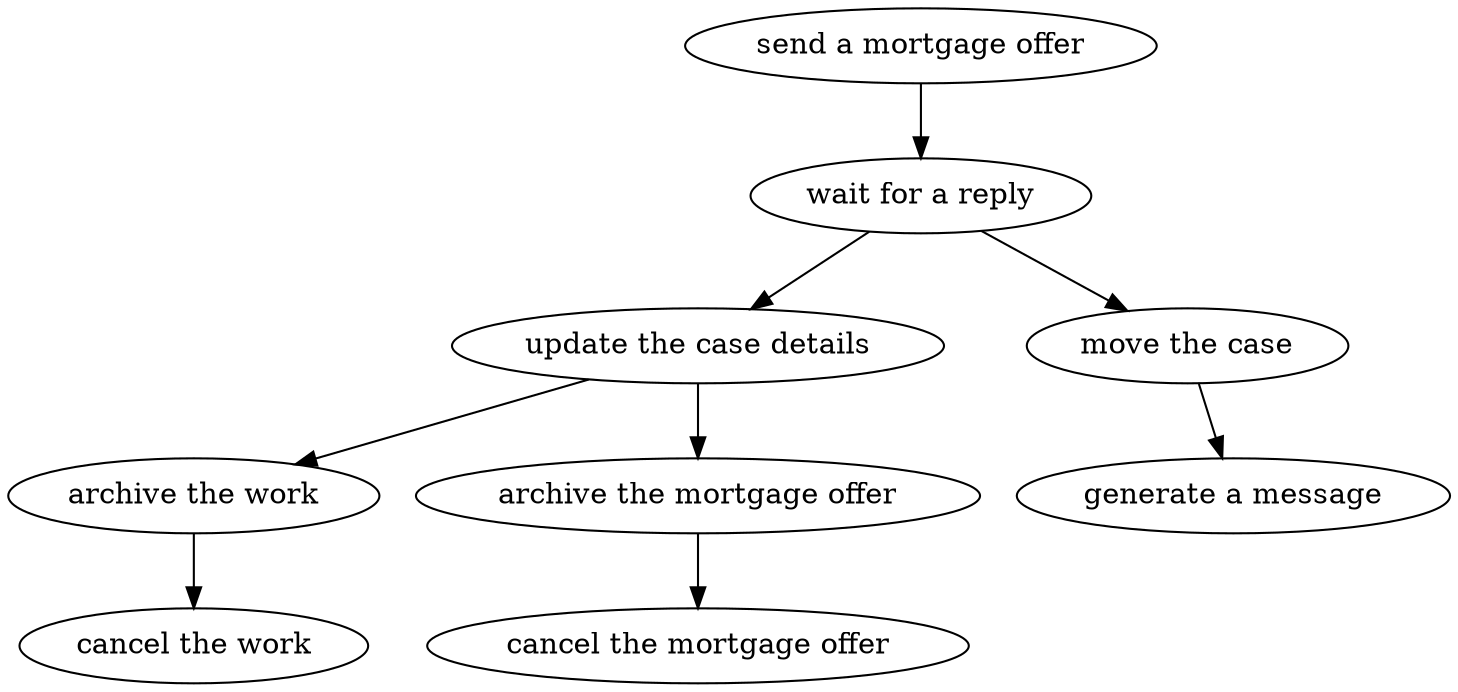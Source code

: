 strict digraph "doc-9.2" {
	graph [name="doc-9.2"];
	"send a mortgage offer"	[attrs="{'type': 'Activity', 'label': 'send a mortgage offer'}"];
	"wait for a reply"	[attrs="{'type': 'Activity', 'label': 'wait for a reply'}"];
	"send a mortgage offer" -> "wait for a reply"	[attrs="{'type': 'flow', 'label': 'flow'}"];
	"update the case details"	[attrs="{'type': 'Activity', 'label': 'update the case details'}"];
	"wait for a reply" -> "update the case details"	[attrs="{'type': 'flow', 'label': 'flow'}"];
	"move the case"	[attrs="{'type': 'Activity', 'label': 'move the case'}"];
	"wait for a reply" -> "move the case"	[attrs="{'type': 'flow', 'label': 'flow'}"];
	"archive the work"	[attrs="{'type': 'Activity', 'label': 'archive the work'}"];
	"update the case details" -> "archive the work"	[attrs="{'type': 'flow', 'label': 'flow'}"];
	"archive the mortgage offer"	[attrs="{'type': 'Activity', 'label': 'archive the mortgage offer'}"];
	"update the case details" -> "archive the mortgage offer"	[attrs="{'type': 'flow', 'label': 'flow'}"];
	"cancel the work"	[attrs="{'type': 'Activity', 'label': 'cancel the work'}"];
	"archive the work" -> "cancel the work"	[attrs="{'type': 'flow', 'label': 'flow'}"];
	"generate a message"	[attrs="{'type': 'Activity', 'label': 'generate a message'}"];
	"move the case" -> "generate a message"	[attrs="{'type': 'flow', 'label': 'flow'}"];
	"cancel the mortgage offer"	[attrs="{'type': 'Activity', 'label': 'cancel the mortgage offer'}"];
	"archive the mortgage offer" -> "cancel the mortgage offer"	[attrs="{'type': 'flow', 'label': 'flow'}"];
}
